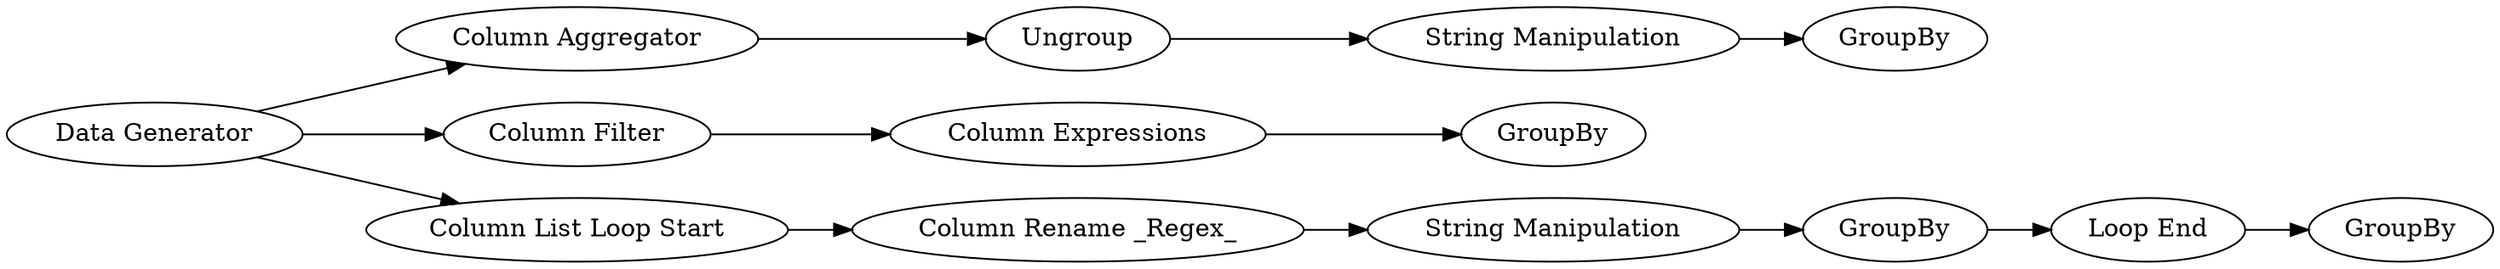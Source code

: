 digraph {
	13 -> 15
	4 -> 5
	12 -> 9
	1 -> 2
	3 -> 4
	1 -> 14
	1 -> 6
	11 -> 12
	7 -> 10
	14 -> 13
	2 -> 3
	6 -> 7
	10 -> 11
	5 [label=GroupBy]
	13 [label="Column Expressions"]
	1 [label="Data Generator"]
	7 [label="Column Rename _Regex_"]
	12 [label="Loop End"]
	9 [label=GroupBy]
	11 [label=GroupBy]
	4 [label="String Manipulation"]
	6 [label="Column List Loop Start"]
	15 [label=GroupBy]
	14 [label="Column Filter"]
	3 [label=Ungroup]
	2 [label="Column Aggregator"]
	10 [label="String Manipulation"]
	rankdir=LR
}
